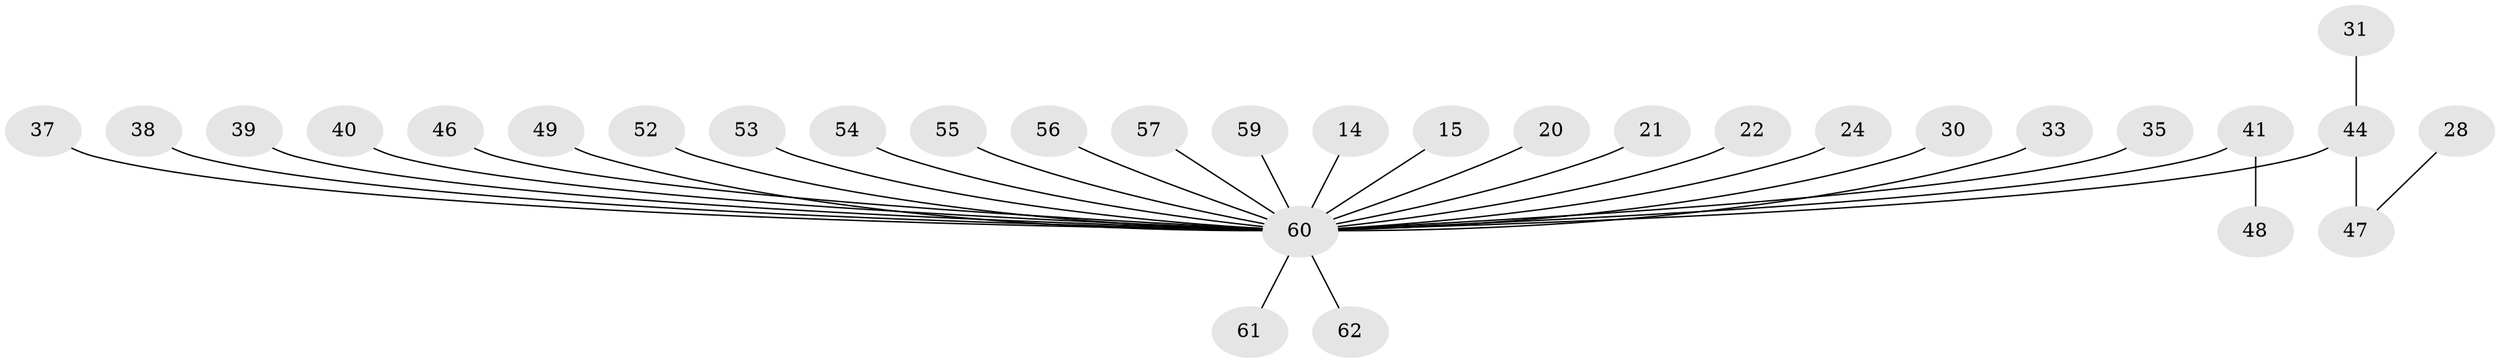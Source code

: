 // original degree distribution, {5: 0.04838709677419355, 30: 0.016129032258064516, 3: 0.1774193548387097, 10: 0.016129032258064516, 1: 0.4838709677419355, 2: 0.24193548387096775, 4: 0.016129032258064516}
// Generated by graph-tools (version 1.1) at 2025/47/03/09/25 04:47:59]
// undirected, 31 vertices, 30 edges
graph export_dot {
graph [start="1"]
  node [color=gray90,style=filled];
  14;
  15;
  20;
  21;
  22;
  24;
  28 [super="+26"];
  30;
  31;
  33 [super="+13"];
  35;
  37;
  38 [super="+34"];
  39;
  40;
  41 [super="+23"];
  44 [super="+11+18"];
  46;
  47 [super="+16"];
  48;
  49;
  52 [super="+32"];
  53 [super="+51"];
  54;
  55 [super="+17"];
  56 [super="+45+42"];
  57;
  59;
  60 [super="+27+36+58+12"];
  61;
  62;
  14 -- 60;
  15 -- 60;
  20 -- 60;
  21 -- 60;
  22 -- 60;
  24 -- 60;
  28 -- 47;
  30 -- 60;
  31 -- 44;
  33 -- 60;
  35 -- 60;
  37 -- 60;
  38 -- 60;
  39 -- 60;
  40 -- 60;
  41 -- 48;
  41 -- 60 [weight=3];
  44 -- 47 [weight=2];
  44 -- 60 [weight=6];
  46 -- 60;
  49 -- 60;
  52 -- 60;
  53 -- 60;
  54 -- 60;
  55 -- 60;
  56 -- 60 [weight=6];
  57 -- 60;
  59 -- 60;
  60 -- 61;
  60 -- 62;
}

